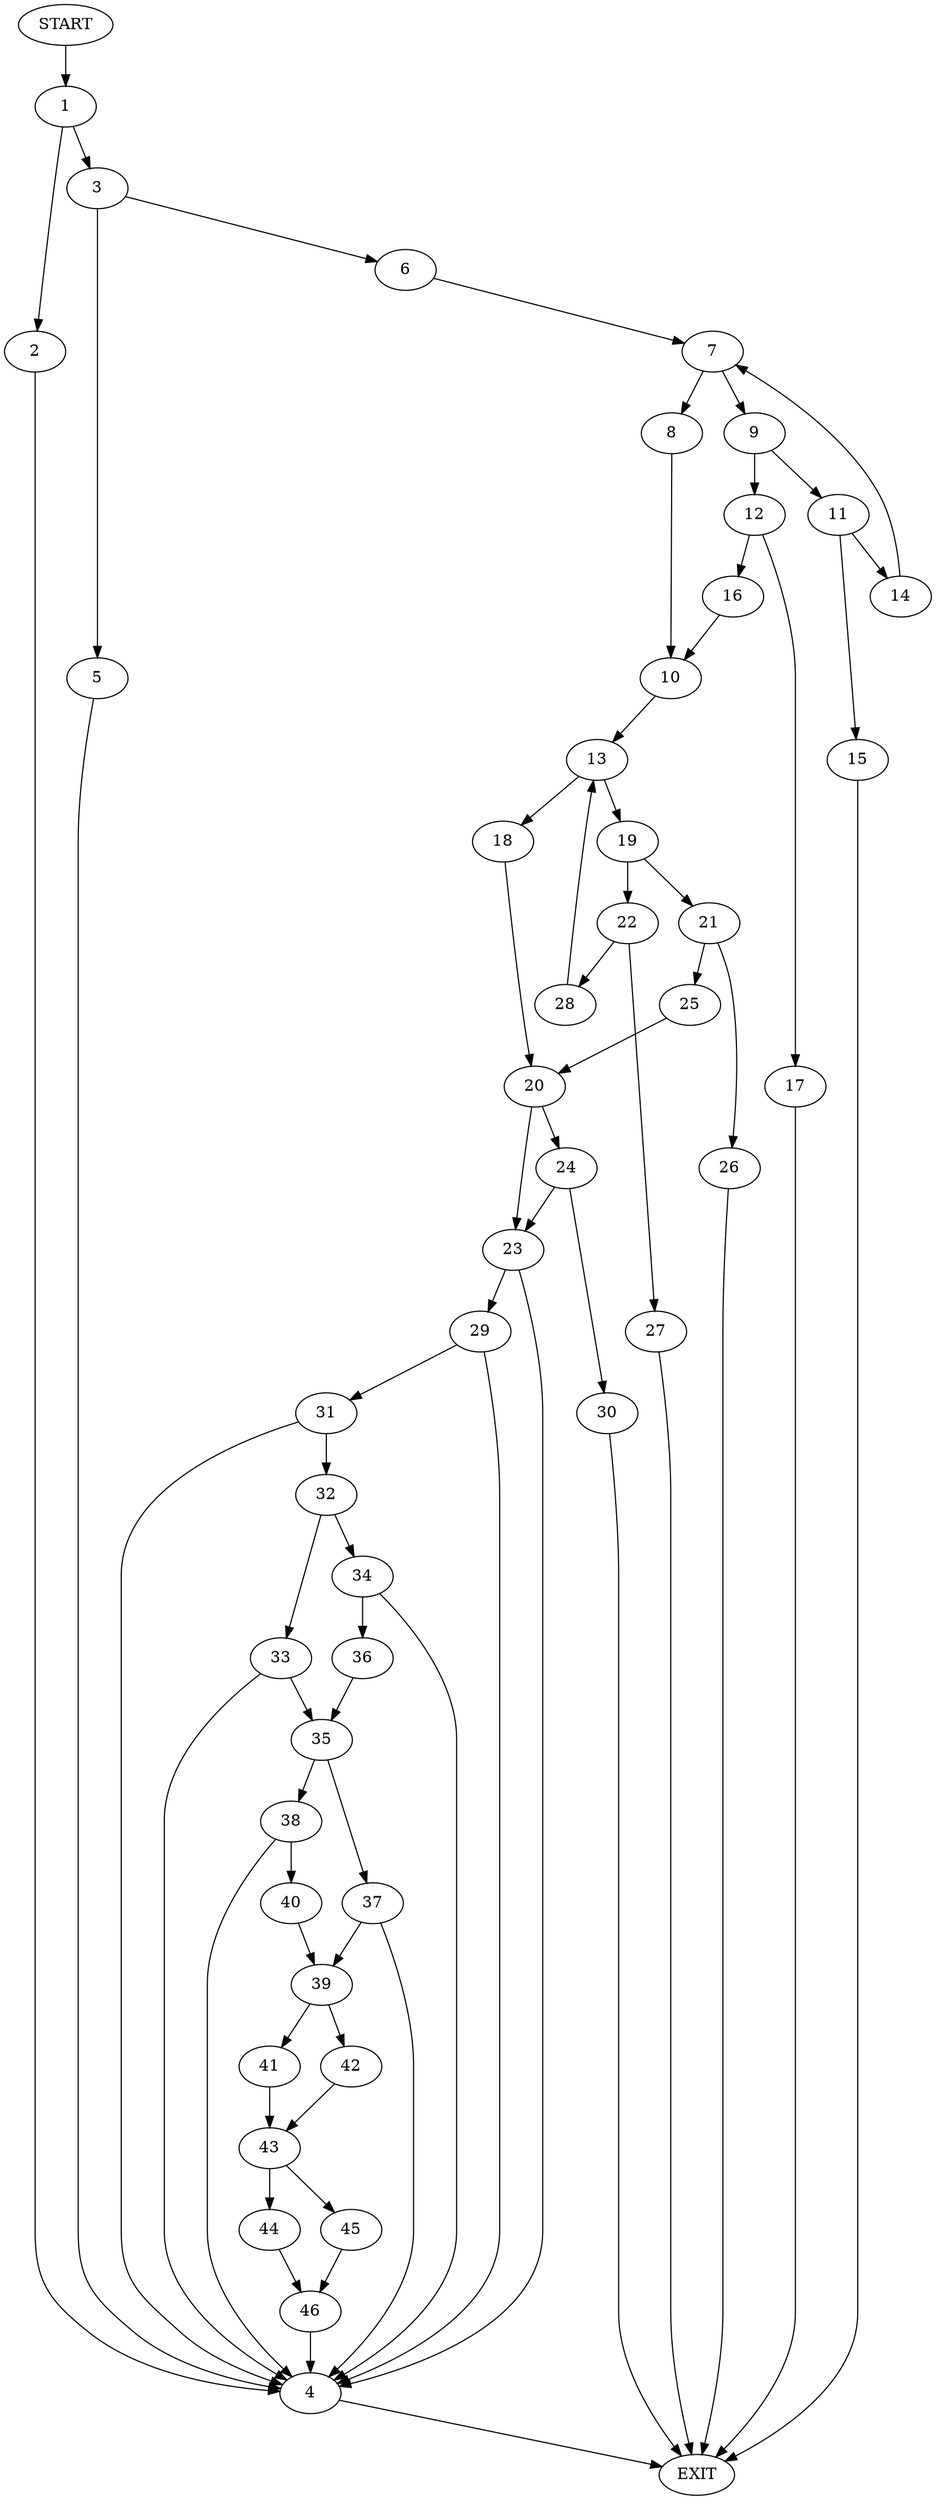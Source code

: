 digraph {
0 [label="START"]
47 [label="EXIT"]
0 -> 1
1 -> 2
1 -> 3
2 -> 4
3 -> 5
3 -> 6
4 -> 47
6 -> 7
5 -> 4
7 -> 8
7 -> 9
8 -> 10
9 -> 11
9 -> 12
10 -> 13
11 -> 14
11 -> 15
12 -> 16
12 -> 17
17 -> 47
16 -> 10
14 -> 7
15 -> 47
13 -> 18
13 -> 19
18 -> 20
19 -> 21
19 -> 22
20 -> 23
20 -> 24
21 -> 25
21 -> 26
22 -> 27
22 -> 28
26 -> 47
25 -> 20
28 -> 13
27 -> 47
23 -> 4
23 -> 29
24 -> 30
24 -> 23
30 -> 47
29 -> 31
29 -> 4
31 -> 32
31 -> 4
32 -> 33
32 -> 34
33 -> 35
33 -> 4
34 -> 36
34 -> 4
36 -> 35
35 -> 37
35 -> 38
37 -> 39
37 -> 4
38 -> 40
38 -> 4
40 -> 39
39 -> 41
39 -> 42
42 -> 43
41 -> 43
43 -> 44
43 -> 45
44 -> 46
45 -> 46
46 -> 4
}
